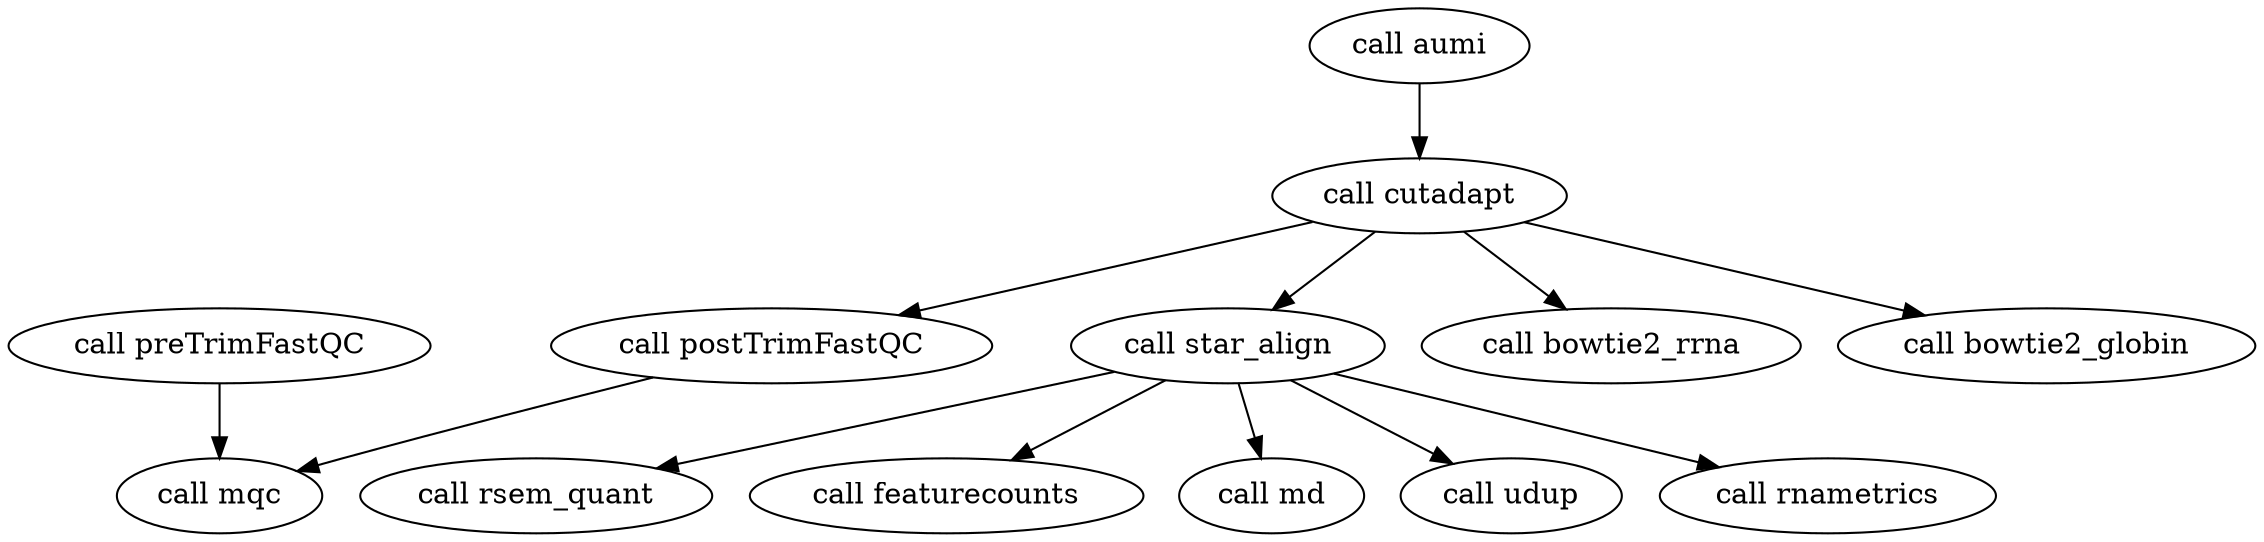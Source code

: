 digraph rnaseq_pipeline {
  compound=true;
  "call postTrimFastQC" -> "call mqc" 
  "call star_align" -> "call rsem_quant" 
  "call preTrimFastQC" -> "call mqc" 
  "call star_align" -> "call featurecounts" 
  "call cutadapt" -> "call postTrimFastQC" 
  "call aumi" -> "call cutadapt" 
  "call cutadapt" -> "call bowtie2_rrna" 
  "call star_align" -> "call md" 
  "call cutadapt" -> "call star_align" 
  "call star_align" -> "call udup" 
  "call star_align" -> "call rnametrics" 
  "call cutadapt" -> "call bowtie2_globin" 
  "call aumi"
  "call featurecounts"
  "call star_align"
  "call bowtie2_globin"
  "call mqc"
  "call bowtie2_rrna"
  "call cutadapt"
  "call rnametrics"
  "call rsem_quant"
  "call preTrimFastQC"
  "call udup"
  "call md"
  "call postTrimFastQC"
}

